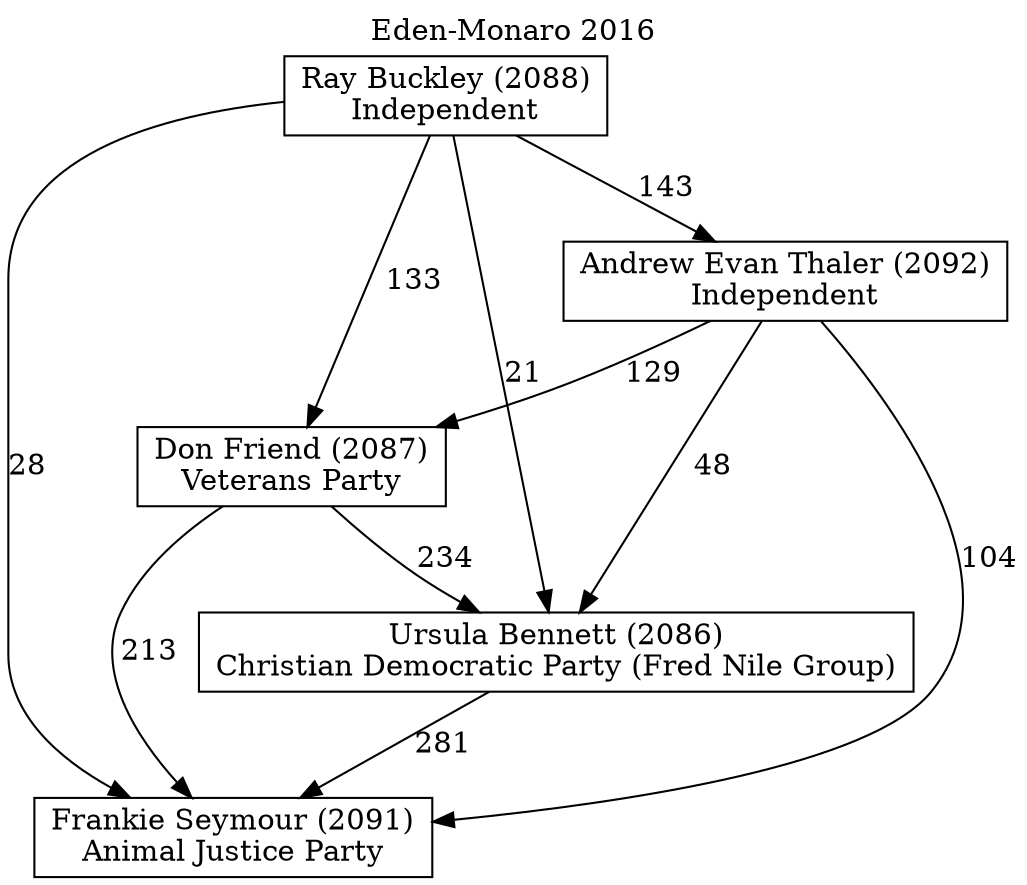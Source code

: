 // House preference flow
digraph "Frankie Seymour (2091)_Eden-Monaro_2016" {
	graph [label="Eden-Monaro 2016" labelloc=t mclimit=10]
	node [shape=box]
	"Ray Buckley (2088)" [label="Ray Buckley (2088)
Independent"]
	"Frankie Seymour (2091)" [label="Frankie Seymour (2091)
Animal Justice Party"]
	"Ursula Bennett (2086)" [label="Ursula Bennett (2086)
Christian Democratic Party (Fred Nile Group)"]
	"Don Friend (2087)" [label="Don Friend (2087)
Veterans Party"]
	"Andrew Evan Thaler (2092)" [label="Andrew Evan Thaler (2092)
Independent"]
	"Ray Buckley (2088)" -> "Frankie Seymour (2091)" [label=28]
	"Andrew Evan Thaler (2092)" -> "Ursula Bennett (2086)" [label=48]
	"Ray Buckley (2088)" -> "Ursula Bennett (2086)" [label=21]
	"Don Friend (2087)" -> "Frankie Seymour (2091)" [label=213]
	"Andrew Evan Thaler (2092)" -> "Frankie Seymour (2091)" [label=104]
	"Andrew Evan Thaler (2092)" -> "Don Friend (2087)" [label=129]
	"Ray Buckley (2088)" -> "Don Friend (2087)" [label=133]
	"Ray Buckley (2088)" -> "Andrew Evan Thaler (2092)" [label=143]
	"Don Friend (2087)" -> "Ursula Bennett (2086)" [label=234]
	"Ursula Bennett (2086)" -> "Frankie Seymour (2091)" [label=281]
}
